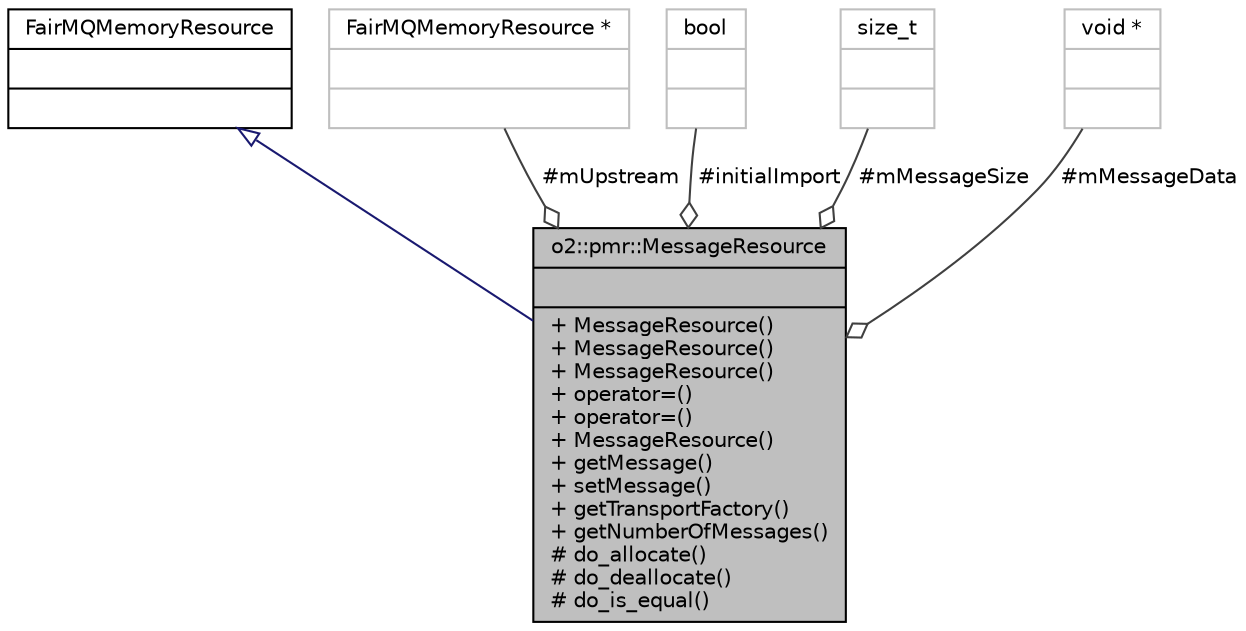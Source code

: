 digraph "o2::pmr::MessageResource"
{
 // INTERACTIVE_SVG=YES
  bgcolor="transparent";
  edge [fontname="Helvetica",fontsize="10",labelfontname="Helvetica",labelfontsize="10"];
  node [fontname="Helvetica",fontsize="10",shape=record];
  Node2 [label="{o2::pmr::MessageResource\n||+ MessageResource()\l+ MessageResource()\l+ MessageResource()\l+ operator=()\l+ operator=()\l+ MessageResource()\l+ getMessage()\l+ setMessage()\l+ getTransportFactory()\l+ getNumberOfMessages()\l# do_allocate()\l# do_deallocate()\l# do_is_equal()\l}",height=0.2,width=0.4,color="black", fillcolor="grey75", style="filled", fontcolor="black"];
  Node3 -> Node2 [dir="back",color="midnightblue",fontsize="10",style="solid",arrowtail="onormal",fontname="Helvetica"];
  Node3 [label="{FairMQMemoryResource\n||}",height=0.2,width=0.4,color="black",URL="$d0/d9f/classFairMQMemoryResource.html"];
  Node4 -> Node2 [color="grey25",fontsize="10",style="solid",label=" #mUpstream" ,arrowhead="odiamond",fontname="Helvetica"];
  Node4 [label="{FairMQMemoryResource *\n||}",height=0.2,width=0.4,color="grey75"];
  Node5 -> Node2 [color="grey25",fontsize="10",style="solid",label=" #initialImport" ,arrowhead="odiamond",fontname="Helvetica"];
  Node5 [label="{bool\n||}",height=0.2,width=0.4,color="grey75"];
  Node6 -> Node2 [color="grey25",fontsize="10",style="solid",label=" #mMessageSize" ,arrowhead="odiamond",fontname="Helvetica"];
  Node6 [label="{size_t\n||}",height=0.2,width=0.4,color="grey75"];
  Node7 -> Node2 [color="grey25",fontsize="10",style="solid",label=" #mMessageData" ,arrowhead="odiamond",fontname="Helvetica"];
  Node7 [label="{void *\n||}",height=0.2,width=0.4,color="grey75"];
}
